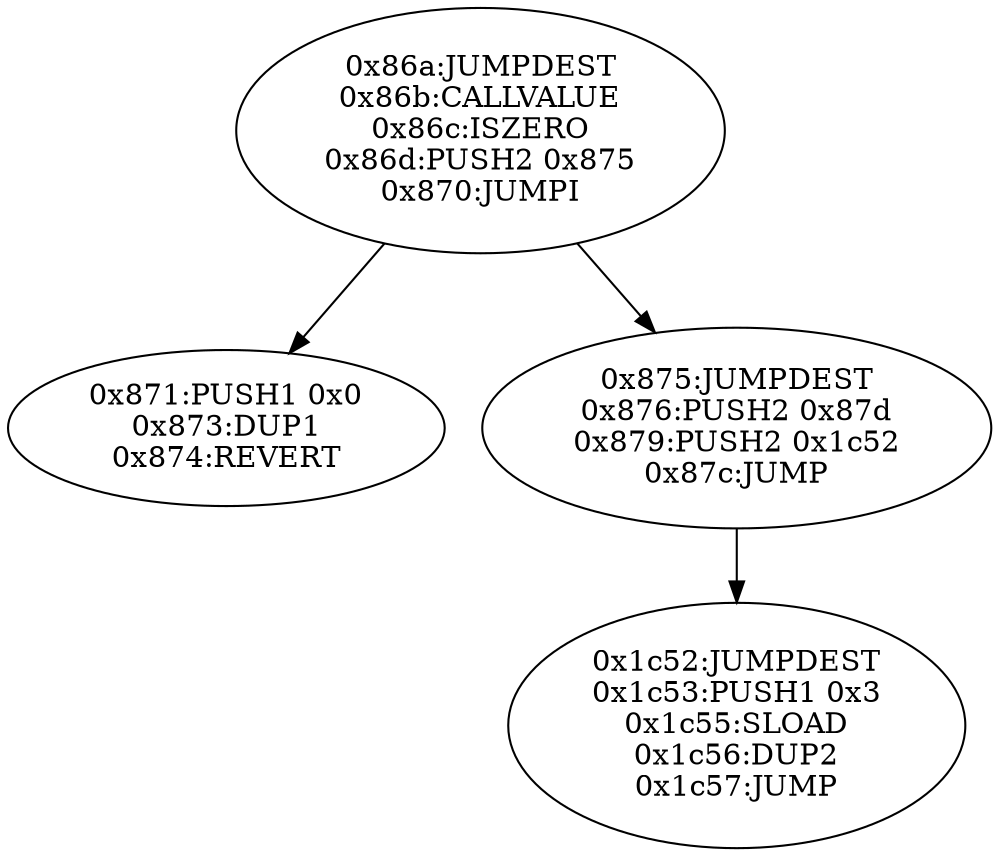 digraph{
2154[label="0x86a:JUMPDEST
0x86b:CALLVALUE
0x86c:ISZERO
0x86d:PUSH2 0x875
0x870:JUMPI"]
2154 -> 2161
2154 -> 2165
2161[label="0x871:PUSH1 0x0
0x873:DUP1
0x874:REVERT"]
2165[label="0x875:JUMPDEST
0x876:PUSH2 0x87d
0x879:PUSH2 0x1c52
0x87c:JUMP"]
2165 -> 7250
7250[label="0x1c52:JUMPDEST
0x1c53:PUSH1 0x3
0x1c55:SLOAD
0x1c56:DUP2
0x1c57:JUMP"]

}